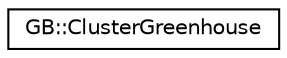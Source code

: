 digraph "Graphical Class Hierarchy"
{
  edge [fontname="Helvetica",fontsize="10",labelfontname="Helvetica",labelfontsize="10"];
  node [fontname="Helvetica",fontsize="10",shape=record];
  rankdir="LR";
  Node0 [label="GB::ClusterGreenhouse",height=0.2,width=0.4,color="black", fillcolor="white", style="filled",URL="$class_g_b_1_1_cluster_greenhouse.html",tooltip="Grows existing clusters. Ensures that the sets of points added to each cluster are disjointed..."];
}
